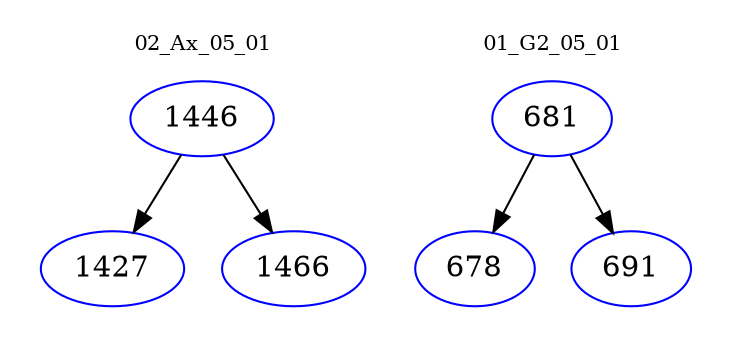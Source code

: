 digraph{
subgraph cluster_0 {
color = white
label = "02_Ax_05_01";
fontsize=10;
T0_1446 [label="1446", color="blue"]
T0_1446 -> T0_1427 [color="black"]
T0_1427 [label="1427", color="blue"]
T0_1446 -> T0_1466 [color="black"]
T0_1466 [label="1466", color="blue"]
}
subgraph cluster_1 {
color = white
label = "01_G2_05_01";
fontsize=10;
T1_681 [label="681", color="blue"]
T1_681 -> T1_678 [color="black"]
T1_678 [label="678", color="blue"]
T1_681 -> T1_691 [color="black"]
T1_691 [label="691", color="blue"]
}
}
